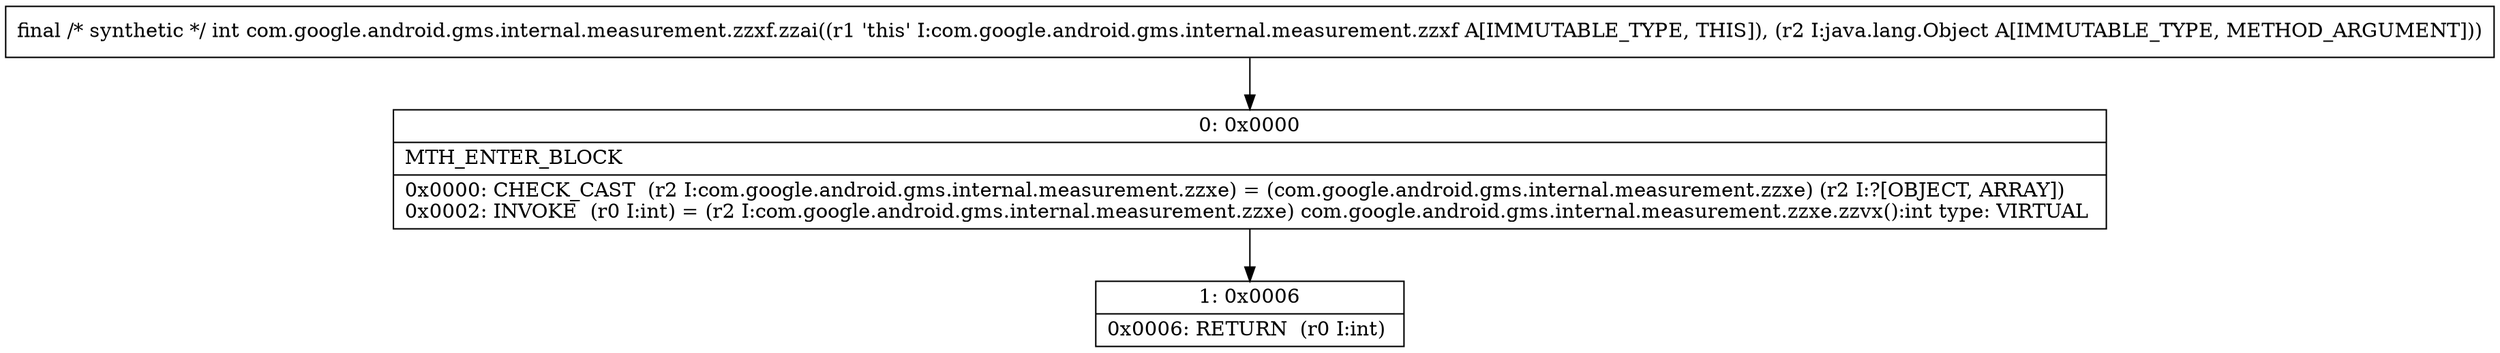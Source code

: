 digraph "CFG forcom.google.android.gms.internal.measurement.zzxf.zzai(Ljava\/lang\/Object;)I" {
Node_0 [shape=record,label="{0\:\ 0x0000|MTH_ENTER_BLOCK\l|0x0000: CHECK_CAST  (r2 I:com.google.android.gms.internal.measurement.zzxe) = (com.google.android.gms.internal.measurement.zzxe) (r2 I:?[OBJECT, ARRAY]) \l0x0002: INVOKE  (r0 I:int) = (r2 I:com.google.android.gms.internal.measurement.zzxe) com.google.android.gms.internal.measurement.zzxe.zzvx():int type: VIRTUAL \l}"];
Node_1 [shape=record,label="{1\:\ 0x0006|0x0006: RETURN  (r0 I:int) \l}"];
MethodNode[shape=record,label="{final \/* synthetic *\/ int com.google.android.gms.internal.measurement.zzxf.zzai((r1 'this' I:com.google.android.gms.internal.measurement.zzxf A[IMMUTABLE_TYPE, THIS]), (r2 I:java.lang.Object A[IMMUTABLE_TYPE, METHOD_ARGUMENT])) }"];
MethodNode -> Node_0;
Node_0 -> Node_1;
}

